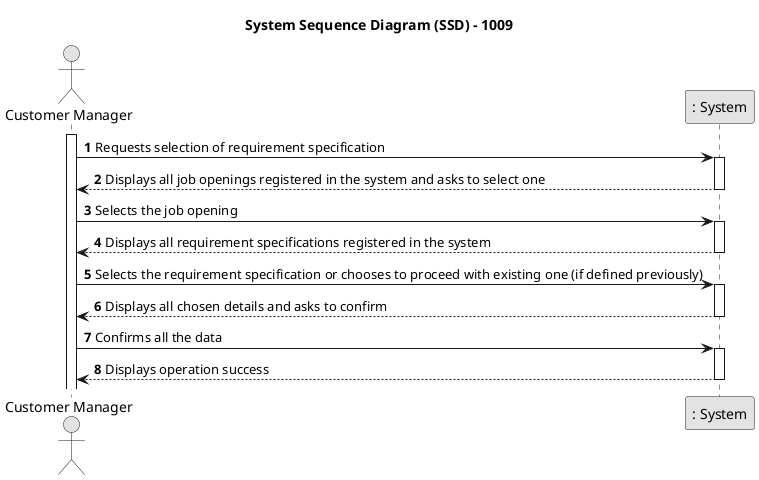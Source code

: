 @startuml
skinparam monochrome true
skinparam packageStyle rectangle
skinparam shadowing false

title System Sequence Diagram (SSD) - 1009

autonumber

actor "Customer Manager" as CM
participant ": System" as System

activate CM    

    CM -> System : Requests selection of requirement specification
    activate System

   System --> CM : Displays all job openings registered in the system and asks to select one
    deactivate System

    CM -> System : Selects the job opening
    activate System

        System --> CM : Displays all requirement specifications registered in the system
    deactivate System

    CM -> System : Selects the requirement specification or chooses to proceed with existing one (if defined previously)
    activate System

        System --> CM : Displays all chosen details and asks to confirm
    deactivate System

    CM -> System : Confirms all the data
    activate System

        System --> CM : Displays operation success
        deactivate System

@enduml